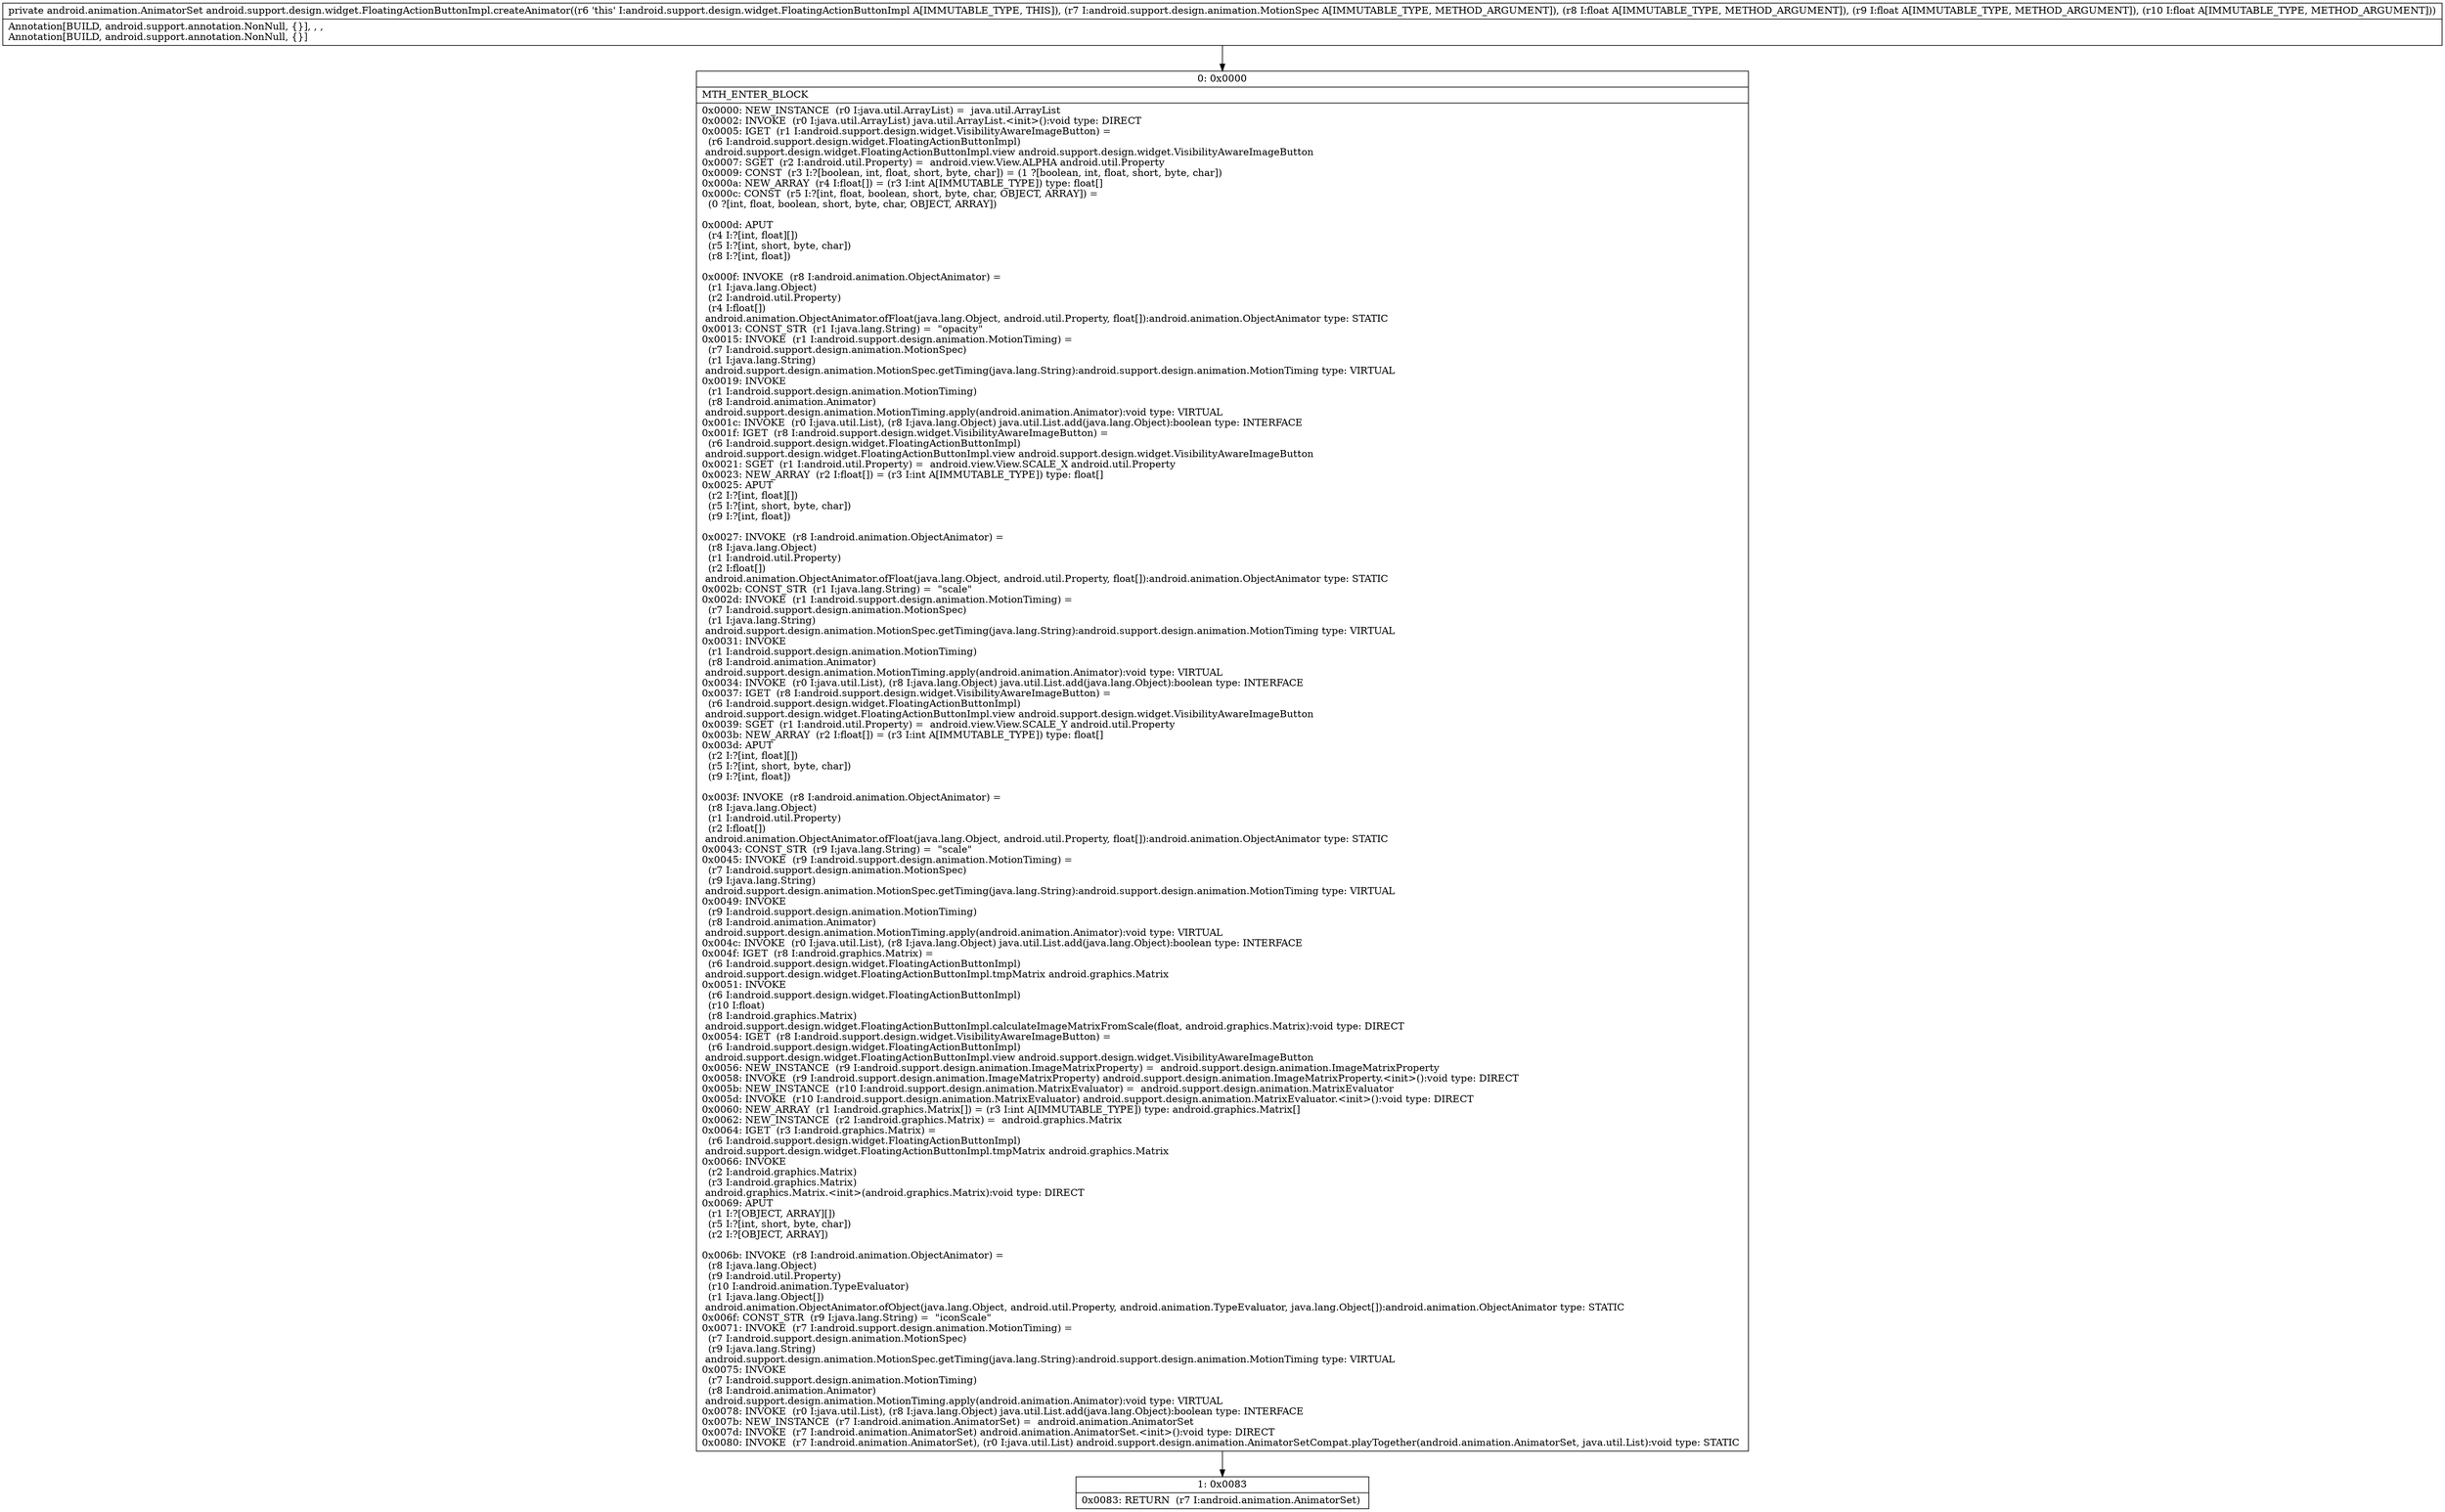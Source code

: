 digraph "CFG forandroid.support.design.widget.FloatingActionButtonImpl.createAnimator(Landroid\/support\/design\/animation\/MotionSpec;FFF)Landroid\/animation\/AnimatorSet;" {
Node_0 [shape=record,label="{0\:\ 0x0000|MTH_ENTER_BLOCK\l|0x0000: NEW_INSTANCE  (r0 I:java.util.ArrayList) =  java.util.ArrayList \l0x0002: INVOKE  (r0 I:java.util.ArrayList) java.util.ArrayList.\<init\>():void type: DIRECT \l0x0005: IGET  (r1 I:android.support.design.widget.VisibilityAwareImageButton) = \l  (r6 I:android.support.design.widget.FloatingActionButtonImpl)\l android.support.design.widget.FloatingActionButtonImpl.view android.support.design.widget.VisibilityAwareImageButton \l0x0007: SGET  (r2 I:android.util.Property) =  android.view.View.ALPHA android.util.Property \l0x0009: CONST  (r3 I:?[boolean, int, float, short, byte, char]) = (1 ?[boolean, int, float, short, byte, char]) \l0x000a: NEW_ARRAY  (r4 I:float[]) = (r3 I:int A[IMMUTABLE_TYPE]) type: float[] \l0x000c: CONST  (r5 I:?[int, float, boolean, short, byte, char, OBJECT, ARRAY]) = \l  (0 ?[int, float, boolean, short, byte, char, OBJECT, ARRAY])\l \l0x000d: APUT  \l  (r4 I:?[int, float][])\l  (r5 I:?[int, short, byte, char])\l  (r8 I:?[int, float])\l \l0x000f: INVOKE  (r8 I:android.animation.ObjectAnimator) = \l  (r1 I:java.lang.Object)\l  (r2 I:android.util.Property)\l  (r4 I:float[])\l android.animation.ObjectAnimator.ofFloat(java.lang.Object, android.util.Property, float[]):android.animation.ObjectAnimator type: STATIC \l0x0013: CONST_STR  (r1 I:java.lang.String) =  \"opacity\" \l0x0015: INVOKE  (r1 I:android.support.design.animation.MotionTiming) = \l  (r7 I:android.support.design.animation.MotionSpec)\l  (r1 I:java.lang.String)\l android.support.design.animation.MotionSpec.getTiming(java.lang.String):android.support.design.animation.MotionTiming type: VIRTUAL \l0x0019: INVOKE  \l  (r1 I:android.support.design.animation.MotionTiming)\l  (r8 I:android.animation.Animator)\l android.support.design.animation.MotionTiming.apply(android.animation.Animator):void type: VIRTUAL \l0x001c: INVOKE  (r0 I:java.util.List), (r8 I:java.lang.Object) java.util.List.add(java.lang.Object):boolean type: INTERFACE \l0x001f: IGET  (r8 I:android.support.design.widget.VisibilityAwareImageButton) = \l  (r6 I:android.support.design.widget.FloatingActionButtonImpl)\l android.support.design.widget.FloatingActionButtonImpl.view android.support.design.widget.VisibilityAwareImageButton \l0x0021: SGET  (r1 I:android.util.Property) =  android.view.View.SCALE_X android.util.Property \l0x0023: NEW_ARRAY  (r2 I:float[]) = (r3 I:int A[IMMUTABLE_TYPE]) type: float[] \l0x0025: APUT  \l  (r2 I:?[int, float][])\l  (r5 I:?[int, short, byte, char])\l  (r9 I:?[int, float])\l \l0x0027: INVOKE  (r8 I:android.animation.ObjectAnimator) = \l  (r8 I:java.lang.Object)\l  (r1 I:android.util.Property)\l  (r2 I:float[])\l android.animation.ObjectAnimator.ofFloat(java.lang.Object, android.util.Property, float[]):android.animation.ObjectAnimator type: STATIC \l0x002b: CONST_STR  (r1 I:java.lang.String) =  \"scale\" \l0x002d: INVOKE  (r1 I:android.support.design.animation.MotionTiming) = \l  (r7 I:android.support.design.animation.MotionSpec)\l  (r1 I:java.lang.String)\l android.support.design.animation.MotionSpec.getTiming(java.lang.String):android.support.design.animation.MotionTiming type: VIRTUAL \l0x0031: INVOKE  \l  (r1 I:android.support.design.animation.MotionTiming)\l  (r8 I:android.animation.Animator)\l android.support.design.animation.MotionTiming.apply(android.animation.Animator):void type: VIRTUAL \l0x0034: INVOKE  (r0 I:java.util.List), (r8 I:java.lang.Object) java.util.List.add(java.lang.Object):boolean type: INTERFACE \l0x0037: IGET  (r8 I:android.support.design.widget.VisibilityAwareImageButton) = \l  (r6 I:android.support.design.widget.FloatingActionButtonImpl)\l android.support.design.widget.FloatingActionButtonImpl.view android.support.design.widget.VisibilityAwareImageButton \l0x0039: SGET  (r1 I:android.util.Property) =  android.view.View.SCALE_Y android.util.Property \l0x003b: NEW_ARRAY  (r2 I:float[]) = (r3 I:int A[IMMUTABLE_TYPE]) type: float[] \l0x003d: APUT  \l  (r2 I:?[int, float][])\l  (r5 I:?[int, short, byte, char])\l  (r9 I:?[int, float])\l \l0x003f: INVOKE  (r8 I:android.animation.ObjectAnimator) = \l  (r8 I:java.lang.Object)\l  (r1 I:android.util.Property)\l  (r2 I:float[])\l android.animation.ObjectAnimator.ofFloat(java.lang.Object, android.util.Property, float[]):android.animation.ObjectAnimator type: STATIC \l0x0043: CONST_STR  (r9 I:java.lang.String) =  \"scale\" \l0x0045: INVOKE  (r9 I:android.support.design.animation.MotionTiming) = \l  (r7 I:android.support.design.animation.MotionSpec)\l  (r9 I:java.lang.String)\l android.support.design.animation.MotionSpec.getTiming(java.lang.String):android.support.design.animation.MotionTiming type: VIRTUAL \l0x0049: INVOKE  \l  (r9 I:android.support.design.animation.MotionTiming)\l  (r8 I:android.animation.Animator)\l android.support.design.animation.MotionTiming.apply(android.animation.Animator):void type: VIRTUAL \l0x004c: INVOKE  (r0 I:java.util.List), (r8 I:java.lang.Object) java.util.List.add(java.lang.Object):boolean type: INTERFACE \l0x004f: IGET  (r8 I:android.graphics.Matrix) = \l  (r6 I:android.support.design.widget.FloatingActionButtonImpl)\l android.support.design.widget.FloatingActionButtonImpl.tmpMatrix android.graphics.Matrix \l0x0051: INVOKE  \l  (r6 I:android.support.design.widget.FloatingActionButtonImpl)\l  (r10 I:float)\l  (r8 I:android.graphics.Matrix)\l android.support.design.widget.FloatingActionButtonImpl.calculateImageMatrixFromScale(float, android.graphics.Matrix):void type: DIRECT \l0x0054: IGET  (r8 I:android.support.design.widget.VisibilityAwareImageButton) = \l  (r6 I:android.support.design.widget.FloatingActionButtonImpl)\l android.support.design.widget.FloatingActionButtonImpl.view android.support.design.widget.VisibilityAwareImageButton \l0x0056: NEW_INSTANCE  (r9 I:android.support.design.animation.ImageMatrixProperty) =  android.support.design.animation.ImageMatrixProperty \l0x0058: INVOKE  (r9 I:android.support.design.animation.ImageMatrixProperty) android.support.design.animation.ImageMatrixProperty.\<init\>():void type: DIRECT \l0x005b: NEW_INSTANCE  (r10 I:android.support.design.animation.MatrixEvaluator) =  android.support.design.animation.MatrixEvaluator \l0x005d: INVOKE  (r10 I:android.support.design.animation.MatrixEvaluator) android.support.design.animation.MatrixEvaluator.\<init\>():void type: DIRECT \l0x0060: NEW_ARRAY  (r1 I:android.graphics.Matrix[]) = (r3 I:int A[IMMUTABLE_TYPE]) type: android.graphics.Matrix[] \l0x0062: NEW_INSTANCE  (r2 I:android.graphics.Matrix) =  android.graphics.Matrix \l0x0064: IGET  (r3 I:android.graphics.Matrix) = \l  (r6 I:android.support.design.widget.FloatingActionButtonImpl)\l android.support.design.widget.FloatingActionButtonImpl.tmpMatrix android.graphics.Matrix \l0x0066: INVOKE  \l  (r2 I:android.graphics.Matrix)\l  (r3 I:android.graphics.Matrix)\l android.graphics.Matrix.\<init\>(android.graphics.Matrix):void type: DIRECT \l0x0069: APUT  \l  (r1 I:?[OBJECT, ARRAY][])\l  (r5 I:?[int, short, byte, char])\l  (r2 I:?[OBJECT, ARRAY])\l \l0x006b: INVOKE  (r8 I:android.animation.ObjectAnimator) = \l  (r8 I:java.lang.Object)\l  (r9 I:android.util.Property)\l  (r10 I:android.animation.TypeEvaluator)\l  (r1 I:java.lang.Object[])\l android.animation.ObjectAnimator.ofObject(java.lang.Object, android.util.Property, android.animation.TypeEvaluator, java.lang.Object[]):android.animation.ObjectAnimator type: STATIC \l0x006f: CONST_STR  (r9 I:java.lang.String) =  \"iconScale\" \l0x0071: INVOKE  (r7 I:android.support.design.animation.MotionTiming) = \l  (r7 I:android.support.design.animation.MotionSpec)\l  (r9 I:java.lang.String)\l android.support.design.animation.MotionSpec.getTiming(java.lang.String):android.support.design.animation.MotionTiming type: VIRTUAL \l0x0075: INVOKE  \l  (r7 I:android.support.design.animation.MotionTiming)\l  (r8 I:android.animation.Animator)\l android.support.design.animation.MotionTiming.apply(android.animation.Animator):void type: VIRTUAL \l0x0078: INVOKE  (r0 I:java.util.List), (r8 I:java.lang.Object) java.util.List.add(java.lang.Object):boolean type: INTERFACE \l0x007b: NEW_INSTANCE  (r7 I:android.animation.AnimatorSet) =  android.animation.AnimatorSet \l0x007d: INVOKE  (r7 I:android.animation.AnimatorSet) android.animation.AnimatorSet.\<init\>():void type: DIRECT \l0x0080: INVOKE  (r7 I:android.animation.AnimatorSet), (r0 I:java.util.List) android.support.design.animation.AnimatorSetCompat.playTogether(android.animation.AnimatorSet, java.util.List):void type: STATIC \l}"];
Node_1 [shape=record,label="{1\:\ 0x0083|0x0083: RETURN  (r7 I:android.animation.AnimatorSet) \l}"];
MethodNode[shape=record,label="{private android.animation.AnimatorSet android.support.design.widget.FloatingActionButtonImpl.createAnimator((r6 'this' I:android.support.design.widget.FloatingActionButtonImpl A[IMMUTABLE_TYPE, THIS]), (r7 I:android.support.design.animation.MotionSpec A[IMMUTABLE_TYPE, METHOD_ARGUMENT]), (r8 I:float A[IMMUTABLE_TYPE, METHOD_ARGUMENT]), (r9 I:float A[IMMUTABLE_TYPE, METHOD_ARGUMENT]), (r10 I:float A[IMMUTABLE_TYPE, METHOD_ARGUMENT]))  | Annotation[BUILD, android.support.annotation.NonNull, \{\}], , , \lAnnotation[BUILD, android.support.annotation.NonNull, \{\}]\l}"];
MethodNode -> Node_0;
Node_0 -> Node_1;
}

